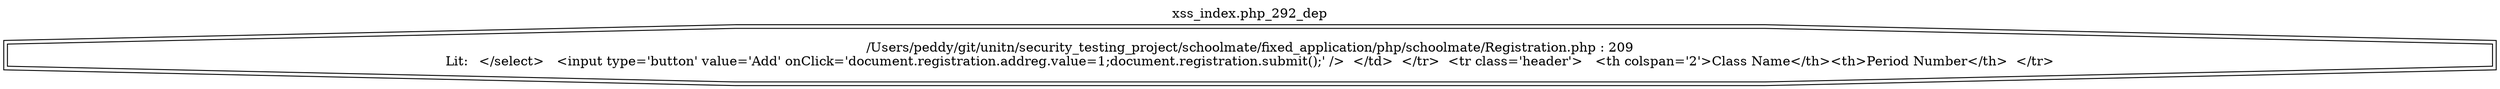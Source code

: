 digraph cfg {
  label="xss_index.php_292_dep";
  labelloc=t;
  n1 [shape=doubleoctagon, label="/Users/peddy/git/unitn/security_testing_project/schoolmate/fixed_application/php/schoolmate/Registration.php : 209\nLit: 	</select>   <input type='button' value='Add' onClick='document.registration.addreg.value=1;document.registration.submit();' />  </td>  </tr>  <tr class='header'>   <th colspan='2'>Class Name</th><th>Period Number</th>  </tr>\n"];
}
